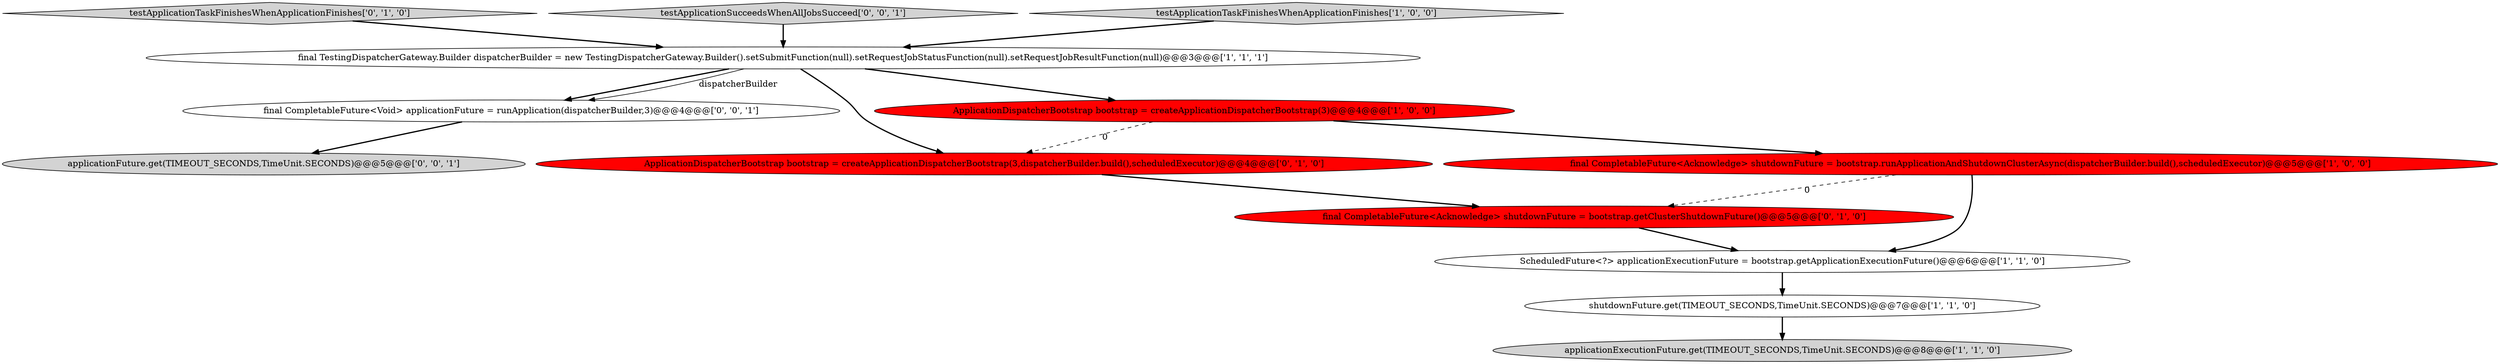 digraph {
0 [style = filled, label = "final TestingDispatcherGateway.Builder dispatcherBuilder = new TestingDispatcherGateway.Builder().setSubmitFunction(null).setRequestJobStatusFunction(null).setRequestJobResultFunction(null)@@@3@@@['1', '1', '1']", fillcolor = white, shape = ellipse image = "AAA0AAABBB1BBB"];
9 [style = filled, label = "testApplicationTaskFinishesWhenApplicationFinishes['0', '1', '0']", fillcolor = lightgray, shape = diamond image = "AAA0AAABBB2BBB"];
8 [style = filled, label = "final CompletableFuture<Acknowledge> shutdownFuture = bootstrap.getClusterShutdownFuture()@@@5@@@['0', '1', '0']", fillcolor = red, shape = ellipse image = "AAA1AAABBB2BBB"];
11 [style = filled, label = "applicationFuture.get(TIMEOUT_SECONDS,TimeUnit.SECONDS)@@@5@@@['0', '0', '1']", fillcolor = lightgray, shape = ellipse image = "AAA0AAABBB3BBB"];
10 [style = filled, label = "final CompletableFuture<Void> applicationFuture = runApplication(dispatcherBuilder,3)@@@4@@@['0', '0', '1']", fillcolor = white, shape = ellipse image = "AAA0AAABBB3BBB"];
3 [style = filled, label = "final CompletableFuture<Acknowledge> shutdownFuture = bootstrap.runApplicationAndShutdownClusterAsync(dispatcherBuilder.build(),scheduledExecutor)@@@5@@@['1', '0', '0']", fillcolor = red, shape = ellipse image = "AAA1AAABBB1BBB"];
5 [style = filled, label = "shutdownFuture.get(TIMEOUT_SECONDS,TimeUnit.SECONDS)@@@7@@@['1', '1', '0']", fillcolor = white, shape = ellipse image = "AAA0AAABBB1BBB"];
2 [style = filled, label = "applicationExecutionFuture.get(TIMEOUT_SECONDS,TimeUnit.SECONDS)@@@8@@@['1', '1', '0']", fillcolor = lightgray, shape = ellipse image = "AAA0AAABBB1BBB"];
7 [style = filled, label = "ApplicationDispatcherBootstrap bootstrap = createApplicationDispatcherBootstrap(3,dispatcherBuilder.build(),scheduledExecutor)@@@4@@@['0', '1', '0']", fillcolor = red, shape = ellipse image = "AAA1AAABBB2BBB"];
4 [style = filled, label = "ApplicationDispatcherBootstrap bootstrap = createApplicationDispatcherBootstrap(3)@@@4@@@['1', '0', '0']", fillcolor = red, shape = ellipse image = "AAA1AAABBB1BBB"];
12 [style = filled, label = "testApplicationSucceedsWhenAllJobsSucceed['0', '0', '1']", fillcolor = lightgray, shape = diamond image = "AAA0AAABBB3BBB"];
1 [style = filled, label = "testApplicationTaskFinishesWhenApplicationFinishes['1', '0', '0']", fillcolor = lightgray, shape = diamond image = "AAA0AAABBB1BBB"];
6 [style = filled, label = "ScheduledFuture<?> applicationExecutionFuture = bootstrap.getApplicationExecutionFuture()@@@6@@@['1', '1', '0']", fillcolor = white, shape = ellipse image = "AAA0AAABBB1BBB"];
3->8 [style = dashed, label="0"];
4->3 [style = bold, label=""];
3->6 [style = bold, label=""];
5->2 [style = bold, label=""];
6->5 [style = bold, label=""];
8->6 [style = bold, label=""];
0->10 [style = bold, label=""];
1->0 [style = bold, label=""];
0->10 [style = solid, label="dispatcherBuilder"];
9->0 [style = bold, label=""];
7->8 [style = bold, label=""];
0->4 [style = bold, label=""];
12->0 [style = bold, label=""];
4->7 [style = dashed, label="0"];
0->7 [style = bold, label=""];
10->11 [style = bold, label=""];
}
